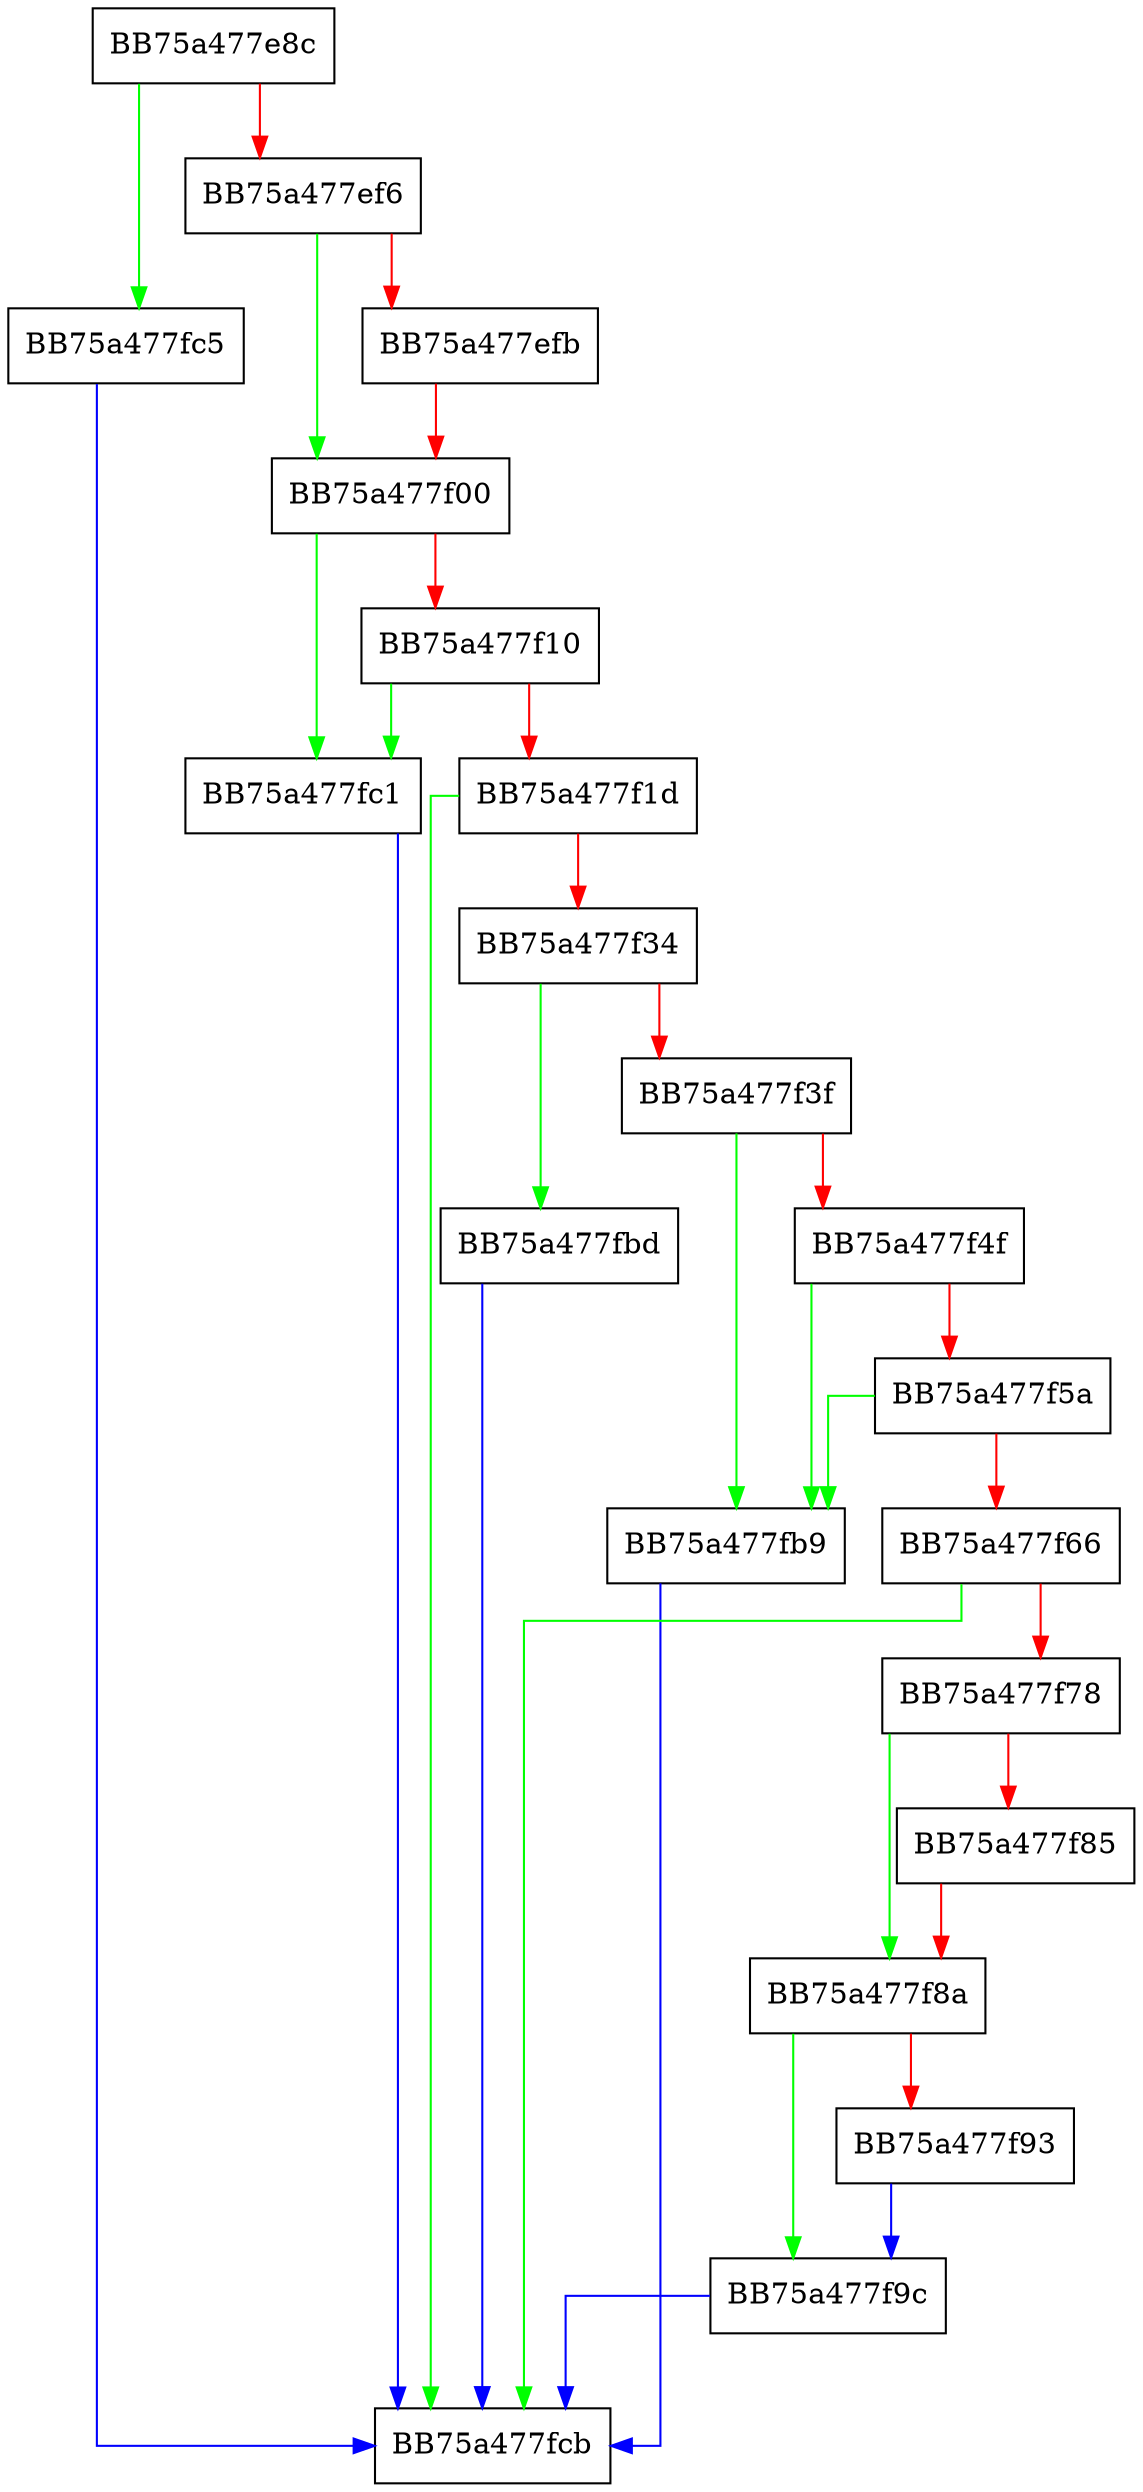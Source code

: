 digraph Load {
  node [shape="box"];
  graph [splines=ortho];
  BB75a477e8c -> BB75a477fc5 [color="green"];
  BB75a477e8c -> BB75a477ef6 [color="red"];
  BB75a477ef6 -> BB75a477f00 [color="green"];
  BB75a477ef6 -> BB75a477efb [color="red"];
  BB75a477efb -> BB75a477f00 [color="red"];
  BB75a477f00 -> BB75a477fc1 [color="green"];
  BB75a477f00 -> BB75a477f10 [color="red"];
  BB75a477f10 -> BB75a477fc1 [color="green"];
  BB75a477f10 -> BB75a477f1d [color="red"];
  BB75a477f1d -> BB75a477fcb [color="green"];
  BB75a477f1d -> BB75a477f34 [color="red"];
  BB75a477f34 -> BB75a477fbd [color="green"];
  BB75a477f34 -> BB75a477f3f [color="red"];
  BB75a477f3f -> BB75a477fb9 [color="green"];
  BB75a477f3f -> BB75a477f4f [color="red"];
  BB75a477f4f -> BB75a477fb9 [color="green"];
  BB75a477f4f -> BB75a477f5a [color="red"];
  BB75a477f5a -> BB75a477fb9 [color="green"];
  BB75a477f5a -> BB75a477f66 [color="red"];
  BB75a477f66 -> BB75a477fcb [color="green"];
  BB75a477f66 -> BB75a477f78 [color="red"];
  BB75a477f78 -> BB75a477f8a [color="green"];
  BB75a477f78 -> BB75a477f85 [color="red"];
  BB75a477f85 -> BB75a477f8a [color="red"];
  BB75a477f8a -> BB75a477f9c [color="green"];
  BB75a477f8a -> BB75a477f93 [color="red"];
  BB75a477f93 -> BB75a477f9c [color="blue"];
  BB75a477f9c -> BB75a477fcb [color="blue"];
  BB75a477fb9 -> BB75a477fcb [color="blue"];
  BB75a477fbd -> BB75a477fcb [color="blue"];
  BB75a477fc1 -> BB75a477fcb [color="blue"];
  BB75a477fc5 -> BB75a477fcb [color="blue"];
}